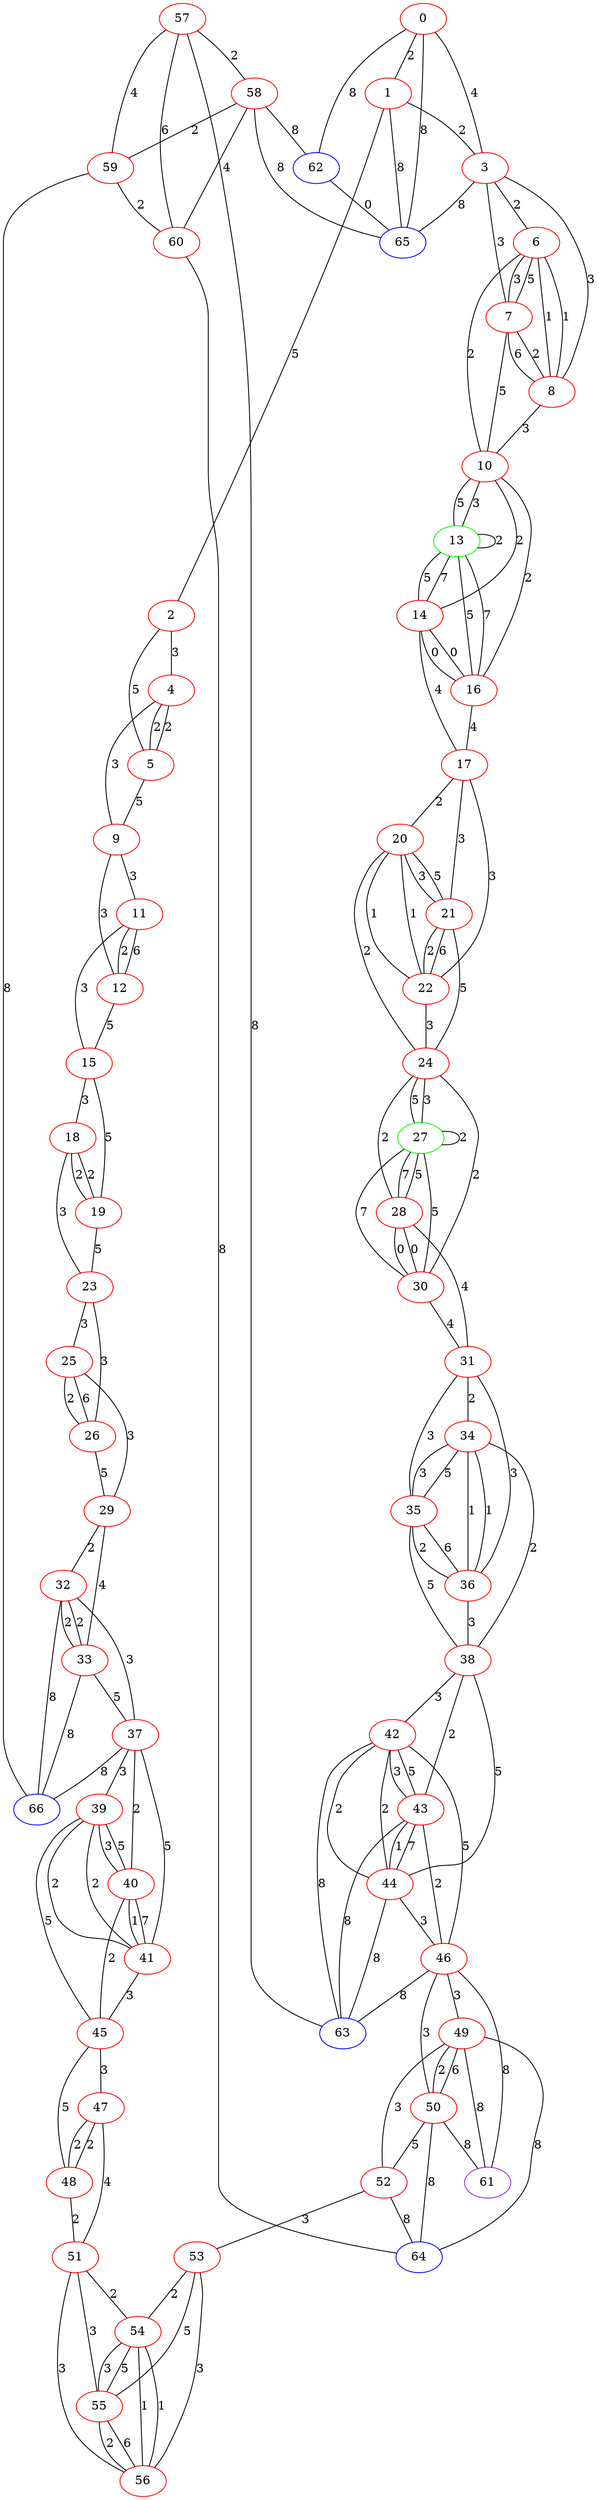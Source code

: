 graph "" {
0 [color=red, weight=1];
1 [color=red, weight=1];
2 [color=red, weight=1];
3 [color=red, weight=1];
4 [color=red, weight=1];
5 [color=red, weight=1];
6 [color=red, weight=1];
7 [color=red, weight=1];
8 [color=red, weight=1];
9 [color=red, weight=1];
10 [color=red, weight=1];
11 [color=red, weight=1];
12 [color=red, weight=1];
13 [color=green, weight=2];
14 [color=red, weight=1];
15 [color=red, weight=1];
16 [color=red, weight=1];
17 [color=red, weight=1];
18 [color=red, weight=1];
19 [color=red, weight=1];
20 [color=red, weight=1];
21 [color=red, weight=1];
22 [color=red, weight=1];
23 [color=red, weight=1];
24 [color=red, weight=1];
25 [color=red, weight=1];
26 [color=red, weight=1];
27 [color=green, weight=2];
28 [color=red, weight=1];
29 [color=red, weight=1];
30 [color=red, weight=1];
31 [color=red, weight=1];
32 [color=red, weight=1];
33 [color=red, weight=1];
34 [color=red, weight=1];
35 [color=red, weight=1];
36 [color=red, weight=1];
37 [color=red, weight=1];
38 [color=red, weight=1];
39 [color=red, weight=1];
40 [color=red, weight=1];
41 [color=red, weight=1];
42 [color=red, weight=1];
43 [color=red, weight=1];
44 [color=red, weight=1];
45 [color=red, weight=1];
46 [color=red, weight=1];
47 [color=red, weight=1];
48 [color=red, weight=1];
49 [color=red, weight=1];
50 [color=red, weight=1];
51 [color=red, weight=1];
52 [color=red, weight=1];
53 [color=red, weight=1];
54 [color=red, weight=1];
55 [color=red, weight=1];
56 [color=red, weight=1];
57 [color=red, weight=1];
58 [color=red, weight=1];
59 [color=red, weight=1];
60 [color=red, weight=1];
61 [color=purple, weight=4];
62 [color=blue, weight=3];
63 [color=blue, weight=3];
64 [color=blue, weight=3];
65 [color=blue, weight=3];
66 [color=blue, weight=3];
0 -- 1  [key=0, label=2];
0 -- 3  [key=0, label=4];
0 -- 62  [key=0, label=8];
0 -- 65  [key=0, label=8];
1 -- 65  [key=0, label=8];
1 -- 2  [key=0, label=5];
1 -- 3  [key=0, label=2];
2 -- 4  [key=0, label=3];
2 -- 5  [key=0, label=5];
3 -- 6  [key=0, label=2];
3 -- 65  [key=0, label=8];
3 -- 8  [key=0, label=3];
3 -- 7  [key=0, label=3];
4 -- 9  [key=0, label=3];
4 -- 5  [key=0, label=2];
4 -- 5  [key=1, label=2];
5 -- 9  [key=0, label=5];
6 -- 8  [key=0, label=1];
6 -- 8  [key=1, label=1];
6 -- 10  [key=0, label=2];
6 -- 7  [key=0, label=5];
6 -- 7  [key=1, label=3];
7 -- 8  [key=0, label=6];
7 -- 8  [key=1, label=2];
7 -- 10  [key=0, label=5];
8 -- 10  [key=0, label=3];
9 -- 12  [key=0, label=3];
9 -- 11  [key=0, label=3];
10 -- 13  [key=0, label=3];
10 -- 13  [key=1, label=5];
10 -- 14  [key=0, label=2];
10 -- 16  [key=0, label=2];
11 -- 12  [key=0, label=6];
11 -- 12  [key=1, label=2];
11 -- 15  [key=0, label=3];
12 -- 15  [key=0, label=5];
13 -- 16  [key=0, label=5];
13 -- 16  [key=1, label=7];
13 -- 13  [key=0, label=2];
13 -- 14  [key=0, label=5];
13 -- 14  [key=1, label=7];
14 -- 16  [key=0, label=0];
14 -- 16  [key=1, label=0];
14 -- 17  [key=0, label=4];
15 -- 18  [key=0, label=3];
15 -- 19  [key=0, label=5];
16 -- 17  [key=0, label=4];
17 -- 22  [key=0, label=3];
17 -- 20  [key=0, label=2];
17 -- 21  [key=0, label=3];
18 -- 19  [key=0, label=2];
18 -- 19  [key=1, label=2];
18 -- 23  [key=0, label=3];
19 -- 23  [key=0, label=5];
20 -- 24  [key=0, label=2];
20 -- 21  [key=0, label=3];
20 -- 21  [key=1, label=5];
20 -- 22  [key=0, label=1];
20 -- 22  [key=1, label=1];
21 -- 24  [key=0, label=5];
21 -- 22  [key=0, label=2];
21 -- 22  [key=1, label=6];
22 -- 24  [key=0, label=3];
23 -- 25  [key=0, label=3];
23 -- 26  [key=0, label=3];
24 -- 27  [key=0, label=3];
24 -- 27  [key=1, label=5];
24 -- 28  [key=0, label=2];
24 -- 30  [key=0, label=2];
25 -- 26  [key=0, label=2];
25 -- 26  [key=1, label=6];
25 -- 29  [key=0, label=3];
26 -- 29  [key=0, label=5];
27 -- 27  [key=0, label=2];
27 -- 28  [key=0, label=5];
27 -- 28  [key=1, label=7];
27 -- 30  [key=0, label=5];
27 -- 30  [key=1, label=7];
28 -- 30  [key=0, label=0];
28 -- 30  [key=1, label=0];
28 -- 31  [key=0, label=4];
29 -- 32  [key=0, label=2];
29 -- 33  [key=0, label=4];
30 -- 31  [key=0, label=4];
31 -- 34  [key=0, label=2];
31 -- 35  [key=0, label=3];
31 -- 36  [key=0, label=3];
32 -- 33  [key=0, label=2];
32 -- 33  [key=1, label=2];
32 -- 66  [key=0, label=8];
32 -- 37  [key=0, label=3];
33 -- 66  [key=0, label=8];
33 -- 37  [key=0, label=5];
34 -- 35  [key=0, label=3];
34 -- 35  [key=1, label=5];
34 -- 36  [key=0, label=1];
34 -- 36  [key=1, label=1];
34 -- 38  [key=0, label=2];
35 -- 36  [key=0, label=2];
35 -- 36  [key=1, label=6];
35 -- 38  [key=0, label=5];
36 -- 38  [key=0, label=3];
37 -- 66  [key=0, label=8];
37 -- 39  [key=0, label=3];
37 -- 40  [key=0, label=2];
37 -- 41  [key=0, label=5];
38 -- 42  [key=0, label=3];
38 -- 43  [key=0, label=2];
38 -- 44  [key=0, label=5];
39 -- 40  [key=0, label=3];
39 -- 40  [key=1, label=5];
39 -- 41  [key=0, label=2];
39 -- 41  [key=1, label=2];
39 -- 45  [key=0, label=5];
40 -- 41  [key=0, label=1];
40 -- 41  [key=1, label=7];
40 -- 45  [key=0, label=2];
41 -- 45  [key=0, label=3];
42 -- 43  [key=0, label=3];
42 -- 43  [key=1, label=5];
42 -- 44  [key=0, label=2];
42 -- 44  [key=1, label=2];
42 -- 46  [key=0, label=5];
42 -- 63  [key=0, label=8];
43 -- 44  [key=0, label=1];
43 -- 44  [key=1, label=7];
43 -- 46  [key=0, label=2];
43 -- 63  [key=0, label=8];
44 -- 46  [key=0, label=3];
44 -- 63  [key=0, label=8];
45 -- 47  [key=0, label=3];
45 -- 48  [key=0, label=5];
46 -- 49  [key=0, label=3];
46 -- 50  [key=0, label=3];
46 -- 61  [key=0, label=8];
46 -- 63  [key=0, label=8];
47 -- 48  [key=0, label=2];
47 -- 48  [key=1, label=2];
47 -- 51  [key=0, label=4];
48 -- 51  [key=0, label=2];
49 -- 64  [key=0, label=8];
49 -- 50  [key=0, label=6];
49 -- 50  [key=1, label=2];
49 -- 52  [key=0, label=3];
49 -- 61  [key=0, label=8];
50 -- 64  [key=0, label=8];
50 -- 52  [key=0, label=5];
50 -- 61  [key=0, label=8];
51 -- 56  [key=0, label=3];
51 -- 54  [key=0, label=2];
51 -- 55  [key=0, label=3];
52 -- 64  [key=0, label=8];
52 -- 53  [key=0, label=3];
53 -- 56  [key=0, label=3];
53 -- 54  [key=0, label=2];
53 -- 55  [key=0, label=5];
54 -- 56  [key=0, label=1];
54 -- 56  [key=1, label=1];
54 -- 55  [key=0, label=5];
54 -- 55  [key=1, label=3];
55 -- 56  [key=0, label=6];
55 -- 56  [key=1, label=2];
57 -- 58  [key=0, label=2];
57 -- 59  [key=0, label=4];
57 -- 60  [key=0, label=6];
57 -- 63  [key=0, label=8];
58 -- 59  [key=0, label=2];
58 -- 60  [key=0, label=4];
58 -- 62  [key=0, label=8];
58 -- 65  [key=0, label=8];
59 -- 60  [key=0, label=2];
59 -- 66  [key=0, label=8];
60 -- 64  [key=0, label=8];
62 -- 65  [key=0, label=0];
}
